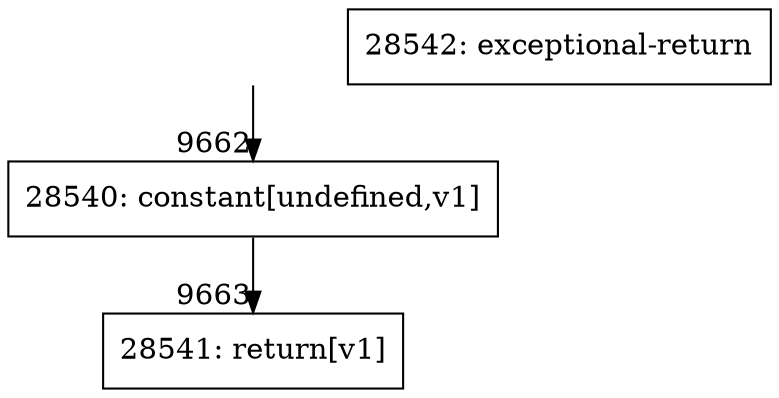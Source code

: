 digraph {
rankdir="TD"
BB_entry669[shape=none,label=""];
BB_entry669 -> BB9662 [tailport=s, headport=n, headlabel="    9662"]
BB9662 [shape=record label="{28540: constant[undefined,v1]}" ] 
BB9662 -> BB9663 [tailport=s, headport=n, headlabel="      9663"]
BB9663 [shape=record label="{28541: return[v1]}" ] 
BB9664 [shape=record label="{28542: exceptional-return}" ] 
//#$~ 13387
}
